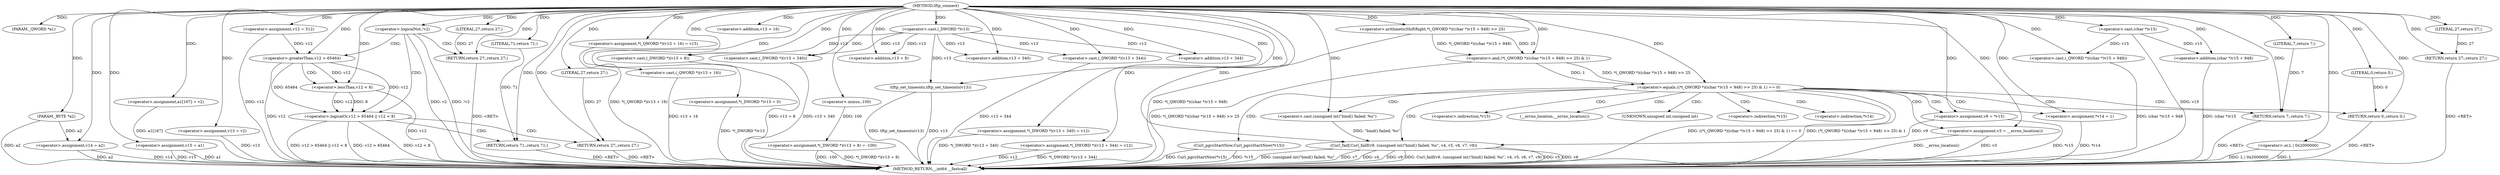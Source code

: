 digraph tftp_connect {  
"1000113" [label = "(METHOD,tftp_connect)" ]
"1000256" [label = "(METHOD_RETURN,__int64 __fastcall)" ]
"1000114" [label = "(PARAM,_QWORD *a1)" ]
"1000115" [label = "(PARAM,_BYTE *a2)" ]
"1000129" [label = "(<operator>.assignment,v15 = a1)" ]
"1000132" [label = "(<operator>.assignment,v14 = a2)" ]
"1000135" [label = "(<operator>.assignment,v12 = 512)" ]
"1000138" [label = "(<operator>.assignment,a1[167] = v2)" ]
"1000143" [label = "(<operator>.assignment,v13 = v2)" ]
"1000147" [label = "(<operator>.logicalNot,!v2)" ]
"1000149" [label = "(RETURN,return 27;,return 27;)" ]
"1000150" [label = "(LITERAL,27,return 27;)" ]
"1000153" [label = "(<operator>.logicalOr,v12 > 65464 || v12 < 8)" ]
"1000154" [label = "(<operator>.greaterThan,v12 > 65464)" ]
"1000157" [label = "(<operator>.lessThan,v12 < 8)" ]
"1000160" [label = "(RETURN,return 71;,return 71;)" ]
"1000161" [label = "(LITERAL,71,return 71;)" ]
"1000162" [label = "(RETURN,return 27;,return 27;)" ]
"1000163" [label = "(LITERAL,27,return 27;)" ]
"1000165" [label = "(<operator>.assignment,*(_QWORD *)(v13 + 16) = v15)" ]
"1000167" [label = "(<operator>.cast,(_QWORD *)(v13 + 16))" ]
"1000169" [label = "(<operator>.addition,v13 + 16)" ]
"1000173" [label = "(<operator>.assignment,*(_DWORD *)v13 = 0)" ]
"1000175" [label = "(<operator>.cast,(_DWORD *)v13)" ]
"1000179" [label = "(<operator>.assignment,*(_DWORD *)(v13 + 8) = -100)" ]
"1000181" [label = "(<operator>.cast,(_DWORD *)(v13 + 8))" ]
"1000183" [label = "(<operator>.addition,v13 + 8)" ]
"1000186" [label = "(<operator>.minus,-100)" ]
"1000188" [label = "(<operator>.assignment,*(_DWORD *)(v13 + 340) = v12)" ]
"1000190" [label = "(<operator>.cast,(_DWORD *)(v13 + 340))" ]
"1000192" [label = "(<operator>.addition,v13 + 340)" ]
"1000196" [label = "(<operator>.assignment,*(_DWORD *)(v13 + 344) = v12)" ]
"1000198" [label = "(<operator>.cast,(_DWORD *)(v13 + 344))" ]
"1000200" [label = "(<operator>.addition,v13 + 344)" ]
"1000204" [label = "(tftp_set_timeouts,tftp_set_timeouts(v13))" ]
"1000207" [label = "(<operator>.equals,((*(_QWORD *)((char *)v15 + 948) >> 25) & 1) == 0)" ]
"1000208" [label = "(<operator>.and,(*(_QWORD *)((char *)v15 + 948) >> 25) & 1)" ]
"1000209" [label = "(<operator>.arithmeticShiftRight,*(_QWORD *)((char *)v15 + 948) >> 25)" ]
"1000211" [label = "(<operator>.cast,(_QWORD *)((char *)v15 + 948))" ]
"1000213" [label = "(<operator>.addition,(char *)v15 + 948)" ]
"1000214" [label = "(<operator>.cast,(char *)v15)" ]
"1000223" [label = "(<operator>.assignment,v9 = *v15)" ]
"1000227" [label = "(<operator>.assignment,v3 = __errno_location())" ]
"1000230" [label = "(Curl_failf,Curl_failf(v9, (unsigned int)\"bind() failed; %s\", v4, v5, v6, v7, v9))" ]
"1000232" [label = "(<operator>.cast,(unsigned int)\"bind() failed; %s\")" ]
"1000240" [label = "(RETURN,return 7;,return 7;)" ]
"1000241" [label = "(LITERAL,7,return 7;)" ]
"1000242" [label = "(<operator>.or,L | 0x2000000)" ]
"1000245" [label = "(Curl_pgrsStartNow,Curl_pgrsStartNow(*v15))" ]
"1000248" [label = "(<operator>.assignment,*v14 = 1)" ]
"1000252" [label = "(RETURN,return 0;,return 0;)" ]
"1000253" [label = "(LITERAL,0,return 0;)" ]
"1000254" [label = "(RETURN,return 27;,return 27;)" ]
"1000255" [label = "(LITERAL,27,return 27;)" ]
"1000225" [label = "(<operator>.indirection,*v15)" ]
"1000229" [label = "(__errno_location,__errno_location())" ]
"1000233" [label = "(UNKNOWN,unsigned int,unsigned int)" ]
"1000246" [label = "(<operator>.indirection,*v15)" ]
"1000249" [label = "(<operator>.indirection,*v14)" ]
  "1000252" -> "1000256"  [ label = "DDG: <RET>"] 
  "1000173" -> "1000256"  [ label = "DDG: *(_DWORD *)v13"] 
  "1000211" -> "1000256"  [ label = "DDG: (char *)v15 + 948"] 
  "1000227" -> "1000256"  [ label = "DDG: __errno_location()"] 
  "1000213" -> "1000256"  [ label = "DDG: (char *)v15"] 
  "1000179" -> "1000256"  [ label = "DDG: *(_DWORD *)(v13 + 8)"] 
  "1000227" -> "1000256"  [ label = "DDG: v3"] 
  "1000143" -> "1000256"  [ label = "DDG: v13"] 
  "1000135" -> "1000256"  [ label = "DDG: v12"] 
  "1000242" -> "1000256"  [ label = "DDG: L"] 
  "1000204" -> "1000256"  [ label = "DDG: v13"] 
  "1000198" -> "1000256"  [ label = "DDG: v13 + 344"] 
  "1000196" -> "1000256"  [ label = "DDG: v12"] 
  "1000138" -> "1000256"  [ label = "DDG: a1[167]"] 
  "1000188" -> "1000256"  [ label = "DDG: *(_DWORD *)(v13 + 340)"] 
  "1000230" -> "1000256"  [ label = "DDG: v9"] 
  "1000165" -> "1000256"  [ label = "DDG: *(_QWORD *)(v13 + 16)"] 
  "1000230" -> "1000256"  [ label = "DDG: Curl_failf(v9, (unsigned int)\"bind() failed; %s\", v4, v5, v6, v7, v9)"] 
  "1000245" -> "1000256"  [ label = "DDG: *v15"] 
  "1000153" -> "1000256"  [ label = "DDG: v12 < 8"] 
  "1000132" -> "1000256"  [ label = "DDG: a2"] 
  "1000129" -> "1000256"  [ label = "DDG: v15"] 
  "1000181" -> "1000256"  [ label = "DDG: v13 + 8"] 
  "1000132" -> "1000256"  [ label = "DDG: v14"] 
  "1000153" -> "1000256"  [ label = "DDG: v12 > 65464 || v12 < 8"] 
  "1000147" -> "1000256"  [ label = "DDG: !v2"] 
  "1000204" -> "1000256"  [ label = "DDG: tftp_set_timeouts(v13)"] 
  "1000147" -> "1000256"  [ label = "DDG: v2"] 
  "1000230" -> "1000256"  [ label = "DDG: v5"] 
  "1000154" -> "1000256"  [ label = "DDG: v12"] 
  "1000157" -> "1000256"  [ label = "DDG: v12"] 
  "1000230" -> "1000256"  [ label = "DDG: v6"] 
  "1000115" -> "1000256"  [ label = "DDG: a2"] 
  "1000230" -> "1000256"  [ label = "DDG: (unsigned int)\"bind() failed; %s\""] 
  "1000207" -> "1000256"  [ label = "DDG: ((*(_QWORD *)((char *)v15 + 948) >> 25) & 1) == 0"] 
  "1000129" -> "1000256"  [ label = "DDG: a1"] 
  "1000248" -> "1000256"  [ label = "DDG: *v14"] 
  "1000223" -> "1000256"  [ label = "DDG: *v15"] 
  "1000208" -> "1000256"  [ label = "DDG: *(_QWORD *)((char *)v15 + 948) >> 25"] 
  "1000207" -> "1000256"  [ label = "DDG: (*(_QWORD *)((char *)v15 + 948) >> 25) & 1"] 
  "1000190" -> "1000256"  [ label = "DDG: v13 + 340"] 
  "1000242" -> "1000256"  [ label = "DDG: L | 0x2000000"] 
  "1000167" -> "1000256"  [ label = "DDG: v13 + 16"] 
  "1000214" -> "1000256"  [ label = "DDG: v15"] 
  "1000209" -> "1000256"  [ label = "DDG: *(_QWORD *)((char *)v15 + 948)"] 
  "1000230" -> "1000256"  [ label = "DDG: v7"] 
  "1000196" -> "1000256"  [ label = "DDG: *(_DWORD *)(v13 + 344)"] 
  "1000153" -> "1000256"  [ label = "DDG: v12 > 65464"] 
  "1000245" -> "1000256"  [ label = "DDG: Curl_pgrsStartNow(*v15)"] 
  "1000230" -> "1000256"  [ label = "DDG: v4"] 
  "1000179" -> "1000256"  [ label = "DDG: -100"] 
  "1000160" -> "1000256"  [ label = "DDG: <RET>"] 
  "1000240" -> "1000256"  [ label = "DDG: <RET>"] 
  "1000162" -> "1000256"  [ label = "DDG: <RET>"] 
  "1000149" -> "1000256"  [ label = "DDG: <RET>"] 
  "1000254" -> "1000256"  [ label = "DDG: <RET>"] 
  "1000113" -> "1000114"  [ label = "DDG: "] 
  "1000113" -> "1000115"  [ label = "DDG: "] 
  "1000113" -> "1000129"  [ label = "DDG: "] 
  "1000115" -> "1000132"  [ label = "DDG: a2"] 
  "1000113" -> "1000132"  [ label = "DDG: "] 
  "1000113" -> "1000135"  [ label = "DDG: "] 
  "1000113" -> "1000138"  [ label = "DDG: "] 
  "1000113" -> "1000143"  [ label = "DDG: "] 
  "1000113" -> "1000147"  [ label = "DDG: "] 
  "1000150" -> "1000149"  [ label = "DDG: 27"] 
  "1000113" -> "1000149"  [ label = "DDG: "] 
  "1000113" -> "1000150"  [ label = "DDG: "] 
  "1000154" -> "1000153"  [ label = "DDG: v12"] 
  "1000154" -> "1000153"  [ label = "DDG: 65464"] 
  "1000135" -> "1000154"  [ label = "DDG: v12"] 
  "1000113" -> "1000154"  [ label = "DDG: "] 
  "1000157" -> "1000153"  [ label = "DDG: v12"] 
  "1000157" -> "1000153"  [ label = "DDG: 8"] 
  "1000154" -> "1000157"  [ label = "DDG: v12"] 
  "1000113" -> "1000157"  [ label = "DDG: "] 
  "1000161" -> "1000160"  [ label = "DDG: 71"] 
  "1000113" -> "1000160"  [ label = "DDG: "] 
  "1000113" -> "1000161"  [ label = "DDG: "] 
  "1000163" -> "1000162"  [ label = "DDG: 27"] 
  "1000113" -> "1000162"  [ label = "DDG: "] 
  "1000113" -> "1000163"  [ label = "DDG: "] 
  "1000113" -> "1000165"  [ label = "DDG: "] 
  "1000113" -> "1000167"  [ label = "DDG: "] 
  "1000113" -> "1000169"  [ label = "DDG: "] 
  "1000113" -> "1000173"  [ label = "DDG: "] 
  "1000113" -> "1000175"  [ label = "DDG: "] 
  "1000186" -> "1000179"  [ label = "DDG: 100"] 
  "1000175" -> "1000181"  [ label = "DDG: v13"] 
  "1000113" -> "1000181"  [ label = "DDG: "] 
  "1000175" -> "1000183"  [ label = "DDG: v13"] 
  "1000113" -> "1000183"  [ label = "DDG: "] 
  "1000113" -> "1000186"  [ label = "DDG: "] 
  "1000113" -> "1000188"  [ label = "DDG: "] 
  "1000113" -> "1000190"  [ label = "DDG: "] 
  "1000175" -> "1000190"  [ label = "DDG: v13"] 
  "1000113" -> "1000192"  [ label = "DDG: "] 
  "1000175" -> "1000192"  [ label = "DDG: v13"] 
  "1000113" -> "1000196"  [ label = "DDG: "] 
  "1000113" -> "1000198"  [ label = "DDG: "] 
  "1000175" -> "1000198"  [ label = "DDG: v13"] 
  "1000113" -> "1000200"  [ label = "DDG: "] 
  "1000175" -> "1000200"  [ label = "DDG: v13"] 
  "1000113" -> "1000204"  [ label = "DDG: "] 
  "1000175" -> "1000204"  [ label = "DDG: v13"] 
  "1000208" -> "1000207"  [ label = "DDG: *(_QWORD *)((char *)v15 + 948) >> 25"] 
  "1000208" -> "1000207"  [ label = "DDG: 1"] 
  "1000209" -> "1000208"  [ label = "DDG: *(_QWORD *)((char *)v15 + 948)"] 
  "1000209" -> "1000208"  [ label = "DDG: 25"] 
  "1000214" -> "1000211"  [ label = "DDG: v15"] 
  "1000113" -> "1000211"  [ label = "DDG: "] 
  "1000214" -> "1000213"  [ label = "DDG: v15"] 
  "1000113" -> "1000214"  [ label = "DDG: "] 
  "1000113" -> "1000213"  [ label = "DDG: "] 
  "1000113" -> "1000209"  [ label = "DDG: "] 
  "1000113" -> "1000208"  [ label = "DDG: "] 
  "1000113" -> "1000207"  [ label = "DDG: "] 
  "1000113" -> "1000223"  [ label = "DDG: "] 
  "1000113" -> "1000227"  [ label = "DDG: "] 
  "1000223" -> "1000230"  [ label = "DDG: v9"] 
  "1000113" -> "1000230"  [ label = "DDG: "] 
  "1000232" -> "1000230"  [ label = "DDG: \"bind() failed; %s\""] 
  "1000113" -> "1000232"  [ label = "DDG: "] 
  "1000241" -> "1000240"  [ label = "DDG: 7"] 
  "1000113" -> "1000240"  [ label = "DDG: "] 
  "1000113" -> "1000241"  [ label = "DDG: "] 
  "1000113" -> "1000242"  [ label = "DDG: "] 
  "1000113" -> "1000248"  [ label = "DDG: "] 
  "1000253" -> "1000252"  [ label = "DDG: 0"] 
  "1000113" -> "1000252"  [ label = "DDG: "] 
  "1000113" -> "1000253"  [ label = "DDG: "] 
  "1000255" -> "1000254"  [ label = "DDG: 27"] 
  "1000113" -> "1000254"  [ label = "DDG: "] 
  "1000113" -> "1000255"  [ label = "DDG: "] 
  "1000147" -> "1000154"  [ label = "CDG: "] 
  "1000147" -> "1000153"  [ label = "CDG: "] 
  "1000147" -> "1000149"  [ label = "CDG: "] 
  "1000153" -> "1000162"  [ label = "CDG: "] 
  "1000153" -> "1000160"  [ label = "CDG: "] 
  "1000154" -> "1000157"  [ label = "CDG: "] 
  "1000207" -> "1000240"  [ label = "CDG: "] 
  "1000207" -> "1000233"  [ label = "CDG: "] 
  "1000207" -> "1000232"  [ label = "CDG: "] 
  "1000207" -> "1000230"  [ label = "CDG: "] 
  "1000207" -> "1000229"  [ label = "CDG: "] 
  "1000207" -> "1000227"  [ label = "CDG: "] 
  "1000207" -> "1000225"  [ label = "CDG: "] 
  "1000207" -> "1000252"  [ label = "CDG: "] 
  "1000207" -> "1000249"  [ label = "CDG: "] 
  "1000207" -> "1000248"  [ label = "CDG: "] 
  "1000207" -> "1000246"  [ label = "CDG: "] 
  "1000207" -> "1000245"  [ label = "CDG: "] 
  "1000207" -> "1000223"  [ label = "CDG: "] 
}

